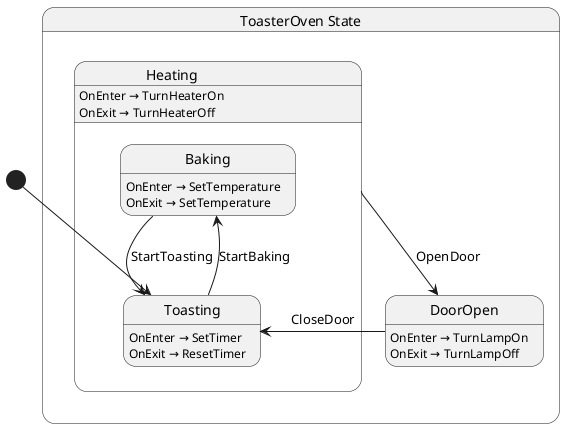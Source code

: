 @startuml ToasterOven
state "ToasterOven State" as Chickensoft_LogicBlocks_DiagramGenerator_Tests_TestCases_ToasterOven_State {
  state "DoorOpen" as Chickensoft_LogicBlocks_DiagramGenerator_Tests_TestCases_ToasterOven_State_DoorOpen
  state "Heating" as Chickensoft_LogicBlocks_DiagramGenerator_Tests_TestCases_ToasterOven_State_Heating {
    state "Baking" as Chickensoft_LogicBlocks_DiagramGenerator_Tests_TestCases_ToasterOven_State_Baking
    state "Toasting" as Chickensoft_LogicBlocks_DiagramGenerator_Tests_TestCases_ToasterOven_State_Toasting
  }
}

Chickensoft_LogicBlocks_DiagramGenerator_Tests_TestCases_ToasterOven_State_Baking --> Chickensoft_LogicBlocks_DiagramGenerator_Tests_TestCases_ToasterOven_State_Toasting : StartToasting
Chickensoft_LogicBlocks_DiagramGenerator_Tests_TestCases_ToasterOven_State_DoorOpen --> Chickensoft_LogicBlocks_DiagramGenerator_Tests_TestCases_ToasterOven_State_Toasting : CloseDoor
Chickensoft_LogicBlocks_DiagramGenerator_Tests_TestCases_ToasterOven_State_Heating --> Chickensoft_LogicBlocks_DiagramGenerator_Tests_TestCases_ToasterOven_State_DoorOpen : OpenDoor
Chickensoft_LogicBlocks_DiagramGenerator_Tests_TestCases_ToasterOven_State_Toasting --> Chickensoft_LogicBlocks_DiagramGenerator_Tests_TestCases_ToasterOven_State_Baking : StartBaking

Chickensoft_LogicBlocks_DiagramGenerator_Tests_TestCases_ToasterOven_State_Baking : OnEnter → SetTemperature
Chickensoft_LogicBlocks_DiagramGenerator_Tests_TestCases_ToasterOven_State_Baking : OnExit → SetTemperature
Chickensoft_LogicBlocks_DiagramGenerator_Tests_TestCases_ToasterOven_State_DoorOpen : OnEnter → TurnLampOn
Chickensoft_LogicBlocks_DiagramGenerator_Tests_TestCases_ToasterOven_State_DoorOpen : OnExit → TurnLampOff
Chickensoft_LogicBlocks_DiagramGenerator_Tests_TestCases_ToasterOven_State_Heating : OnEnter → TurnHeaterOn
Chickensoft_LogicBlocks_DiagramGenerator_Tests_TestCases_ToasterOven_State_Heating : OnExit → TurnHeaterOff
Chickensoft_LogicBlocks_DiagramGenerator_Tests_TestCases_ToasterOven_State_Toasting : OnEnter → SetTimer
Chickensoft_LogicBlocks_DiagramGenerator_Tests_TestCases_ToasterOven_State_Toasting : OnExit → ResetTimer

[*] --> Chickensoft_LogicBlocks_DiagramGenerator_Tests_TestCases_ToasterOven_State_Toasting
@enduml